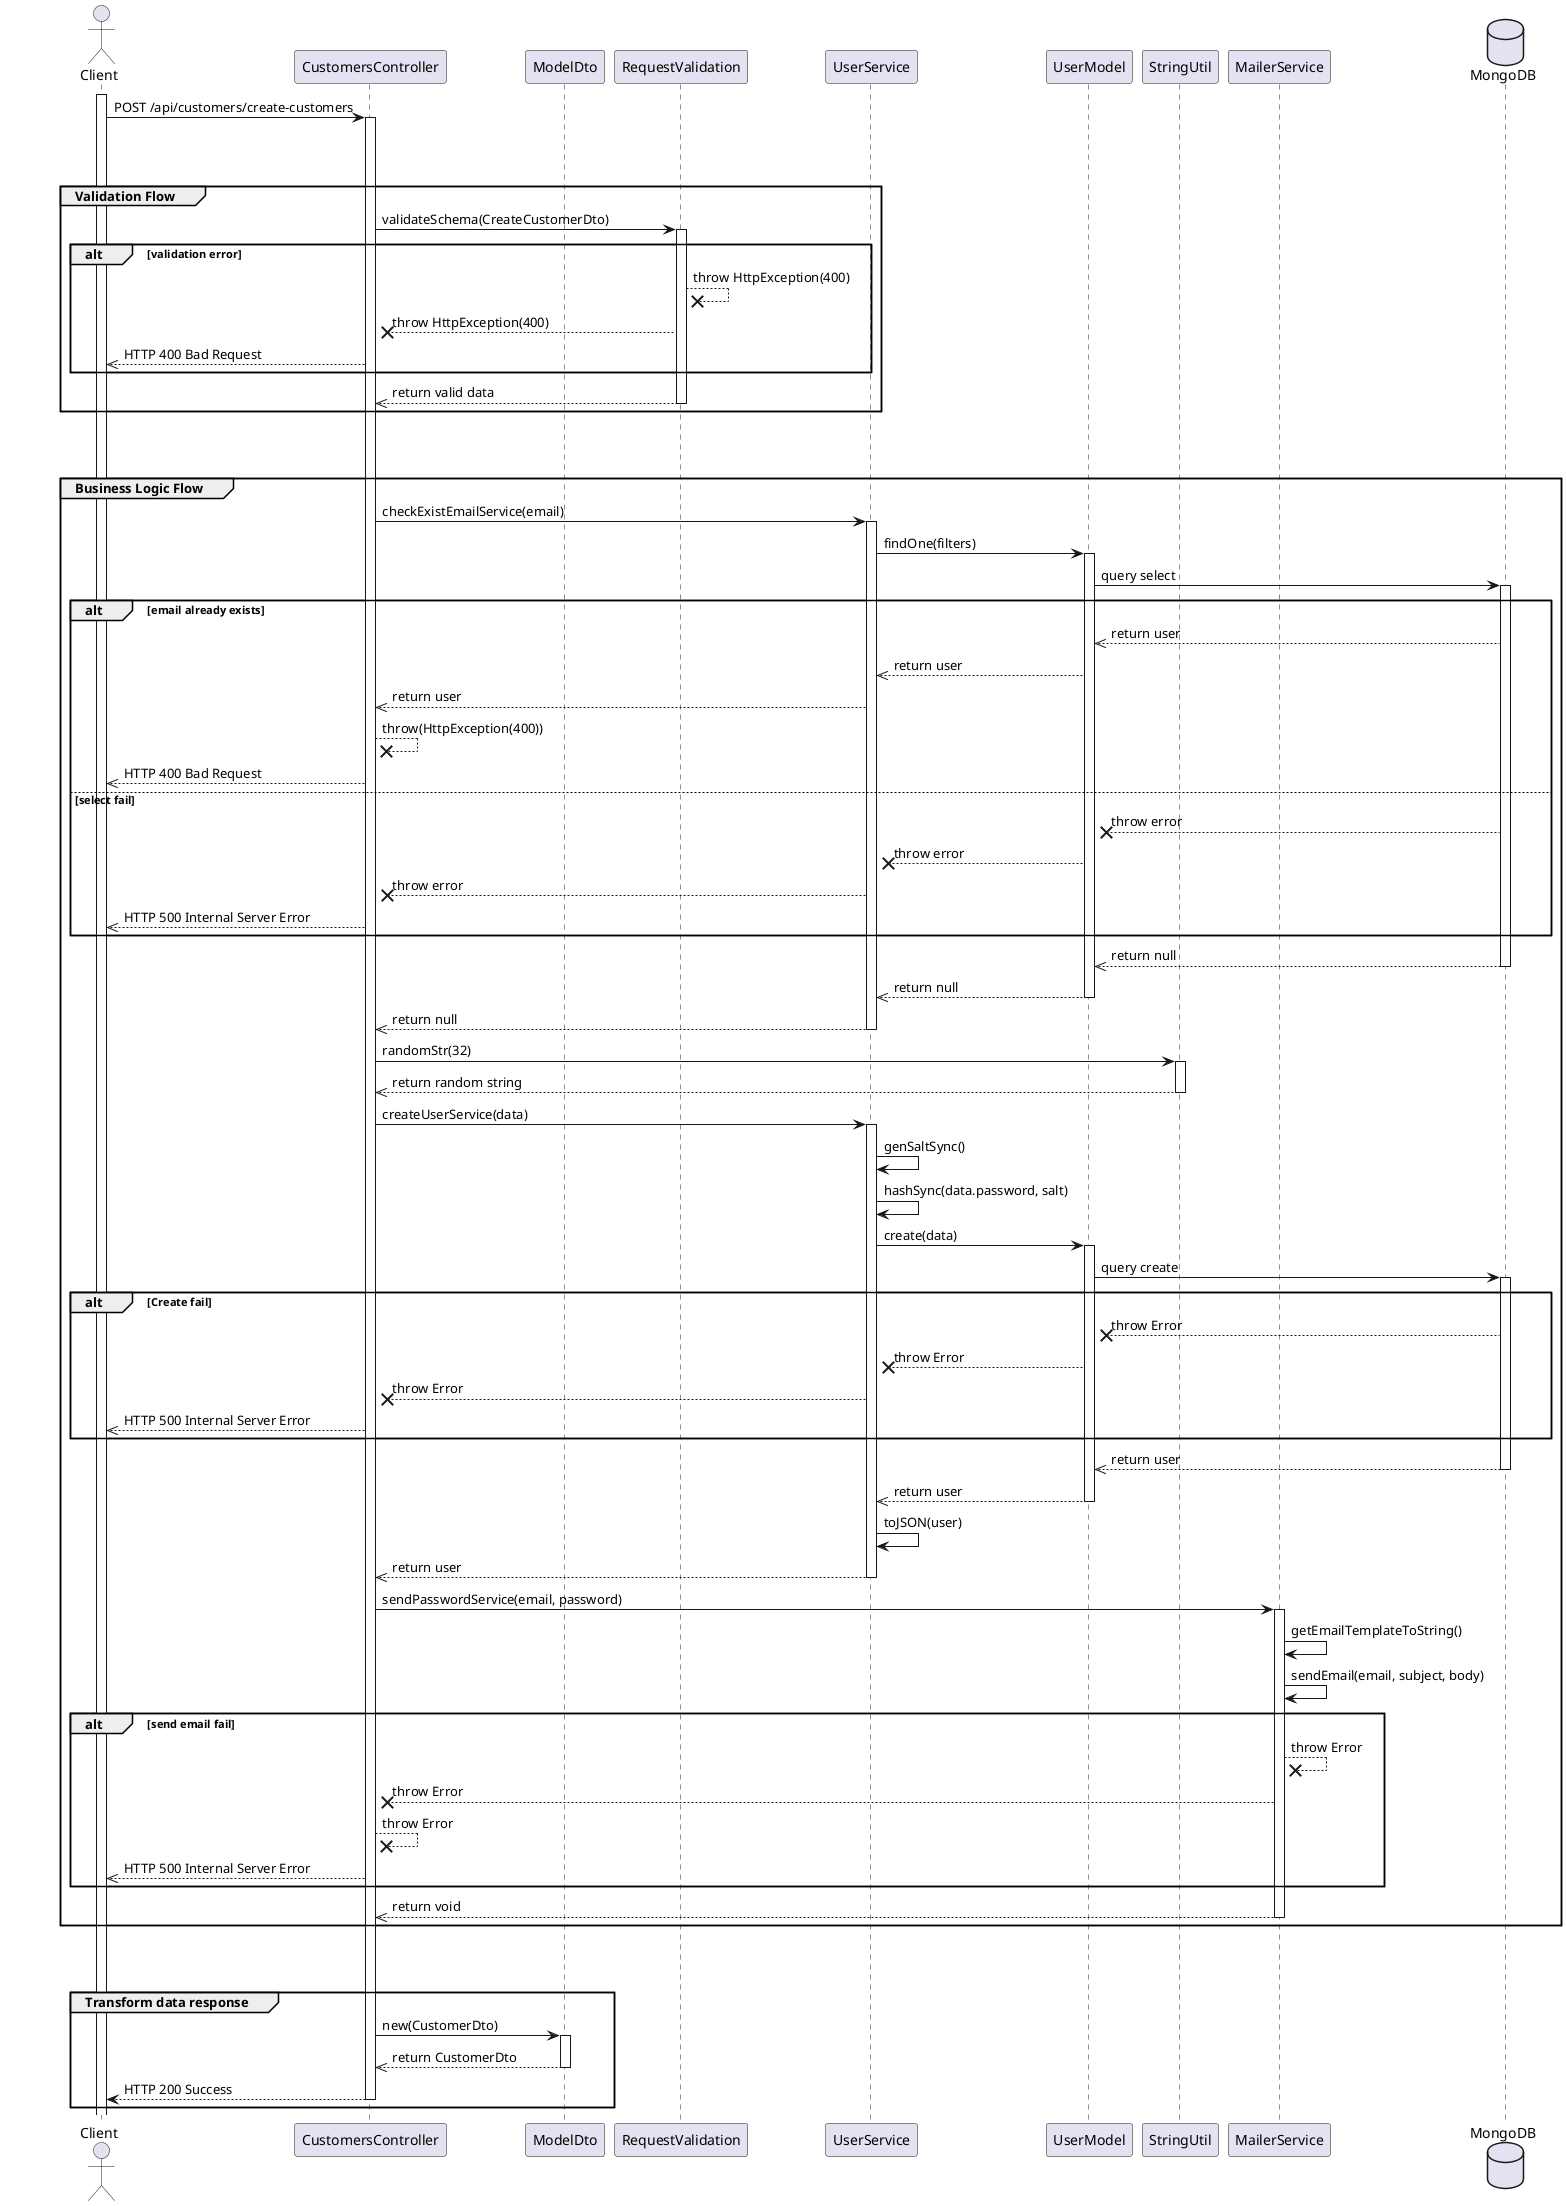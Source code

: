 @startuml Create Customer

actor Client

participant CustomersController
participant ModelDto
participant RequestValidation
participant UserService 
participant UserModel
participant StringUtil
participant MailerService

database MongoDB

' Step 1
    activate Client
    Client -> CustomersController: POST /api/customers/create-customers
    activate CustomersController

break
break

' Step 4
group Validation Flow
    CustomersController -> RequestValidation: validateSchema(CreateCustomerDto)
    activate RequestValidation
    alt validation error
        RequestValidation --x RequestValidation: throw HttpException(400)
        RequestValidation --x CustomersController: throw HttpException(400)
        CustomersController -->> Client: HTTP 400 Bad Request
    end
    RequestValidation -->> CustomersController: return valid data
    deactivate RequestValidation
end

break
break


' step 5
group Business Logic Flow
    CustomersController -> UserService: checkExistEmailService(email)
    activate UserService
    UserService -> UserModel: findOne(filters)
    activate UserModel
    UserModel -> MongoDB: query select
    activate MongoDB

    alt email already exists
        MongoDB -->> UserModel: return user
        UserModel -->> UserService: return user
        UserService -->> CustomersController: return user
        CustomersController --x CustomersController: throw(HttpException(400))
        CustomersController -->> Client: HTTP 400 Bad Request

        else select fail
        MongoDB --x UserModel: throw error
        UserModel --x UserService: throw error
        UserService --x CustomersController: throw error
        CustomersController -->> Client: HTTP 500 Internal Server Error
    end

    MongoDB -->> UserModel: return null
    deactivate MongoDB
    UserModel -->> UserService: return null
    deactivate UserModel
    UserService -->> CustomersController: return null
    deactivate UserService
    CustomersController -> StringUtil: randomStr(32)
    activate StringUtil
    StringUtil -->> CustomersController: return random string
    deactivate StringUtil
    CustomersController -> UserService: createUserService(data)
    activate UserService
    UserService -> UserService: genSaltSync()
    UserService -> UserService: hashSync(data.password, salt) 
    UserService -> UserModel: create(data)
    activate UserModel
    UserModel -> MongoDB: query create
    activate MongoDB

    alt Create fail
        MongoDB --x UserModel: throw Error
        UserModel --x UserService: throw Error
        UserService --x CustomersController: throw Error
        CustomersController -->> Client: HTTP 500 Internal Server Error
    end

    MongoDB -->> UserModel: return user
    deactivate MongoDB
    UserModel -->> UserService: return user
    deactivate UserModel
    UserService -> UserService: toJSON(user)
    UserService -->> CustomersController: return user
    deactivate UserService
    CustomersController -> MailerService: sendPasswordService(email, password)
    activate MailerService
    MailerService -> MailerService: getEmailTemplateToString()
    MailerService -> MailerService: sendEmail(email, subject, body)

    alt send email fail
        MailerService --x MailerService: throw Error
        MailerService --x CustomersController: throw Error
        CustomersController --x CustomersController: throw Error
        CustomersController -->> Client: HTTP 500 Internal Server Error
    end

    MailerService -->> CustomersController: return void
    deactivate MailerService

end
break
break

group Transform data response
    CustomersController -> ModelDto: new(CustomerDto)
    activate ModelDto
    ModelDto -->> CustomersController: return CustomerDto 
    deactivate ModelDto
    CustomersController --> Client: HTTP 200 Success
    deactivate CustomersController
end



@enduml